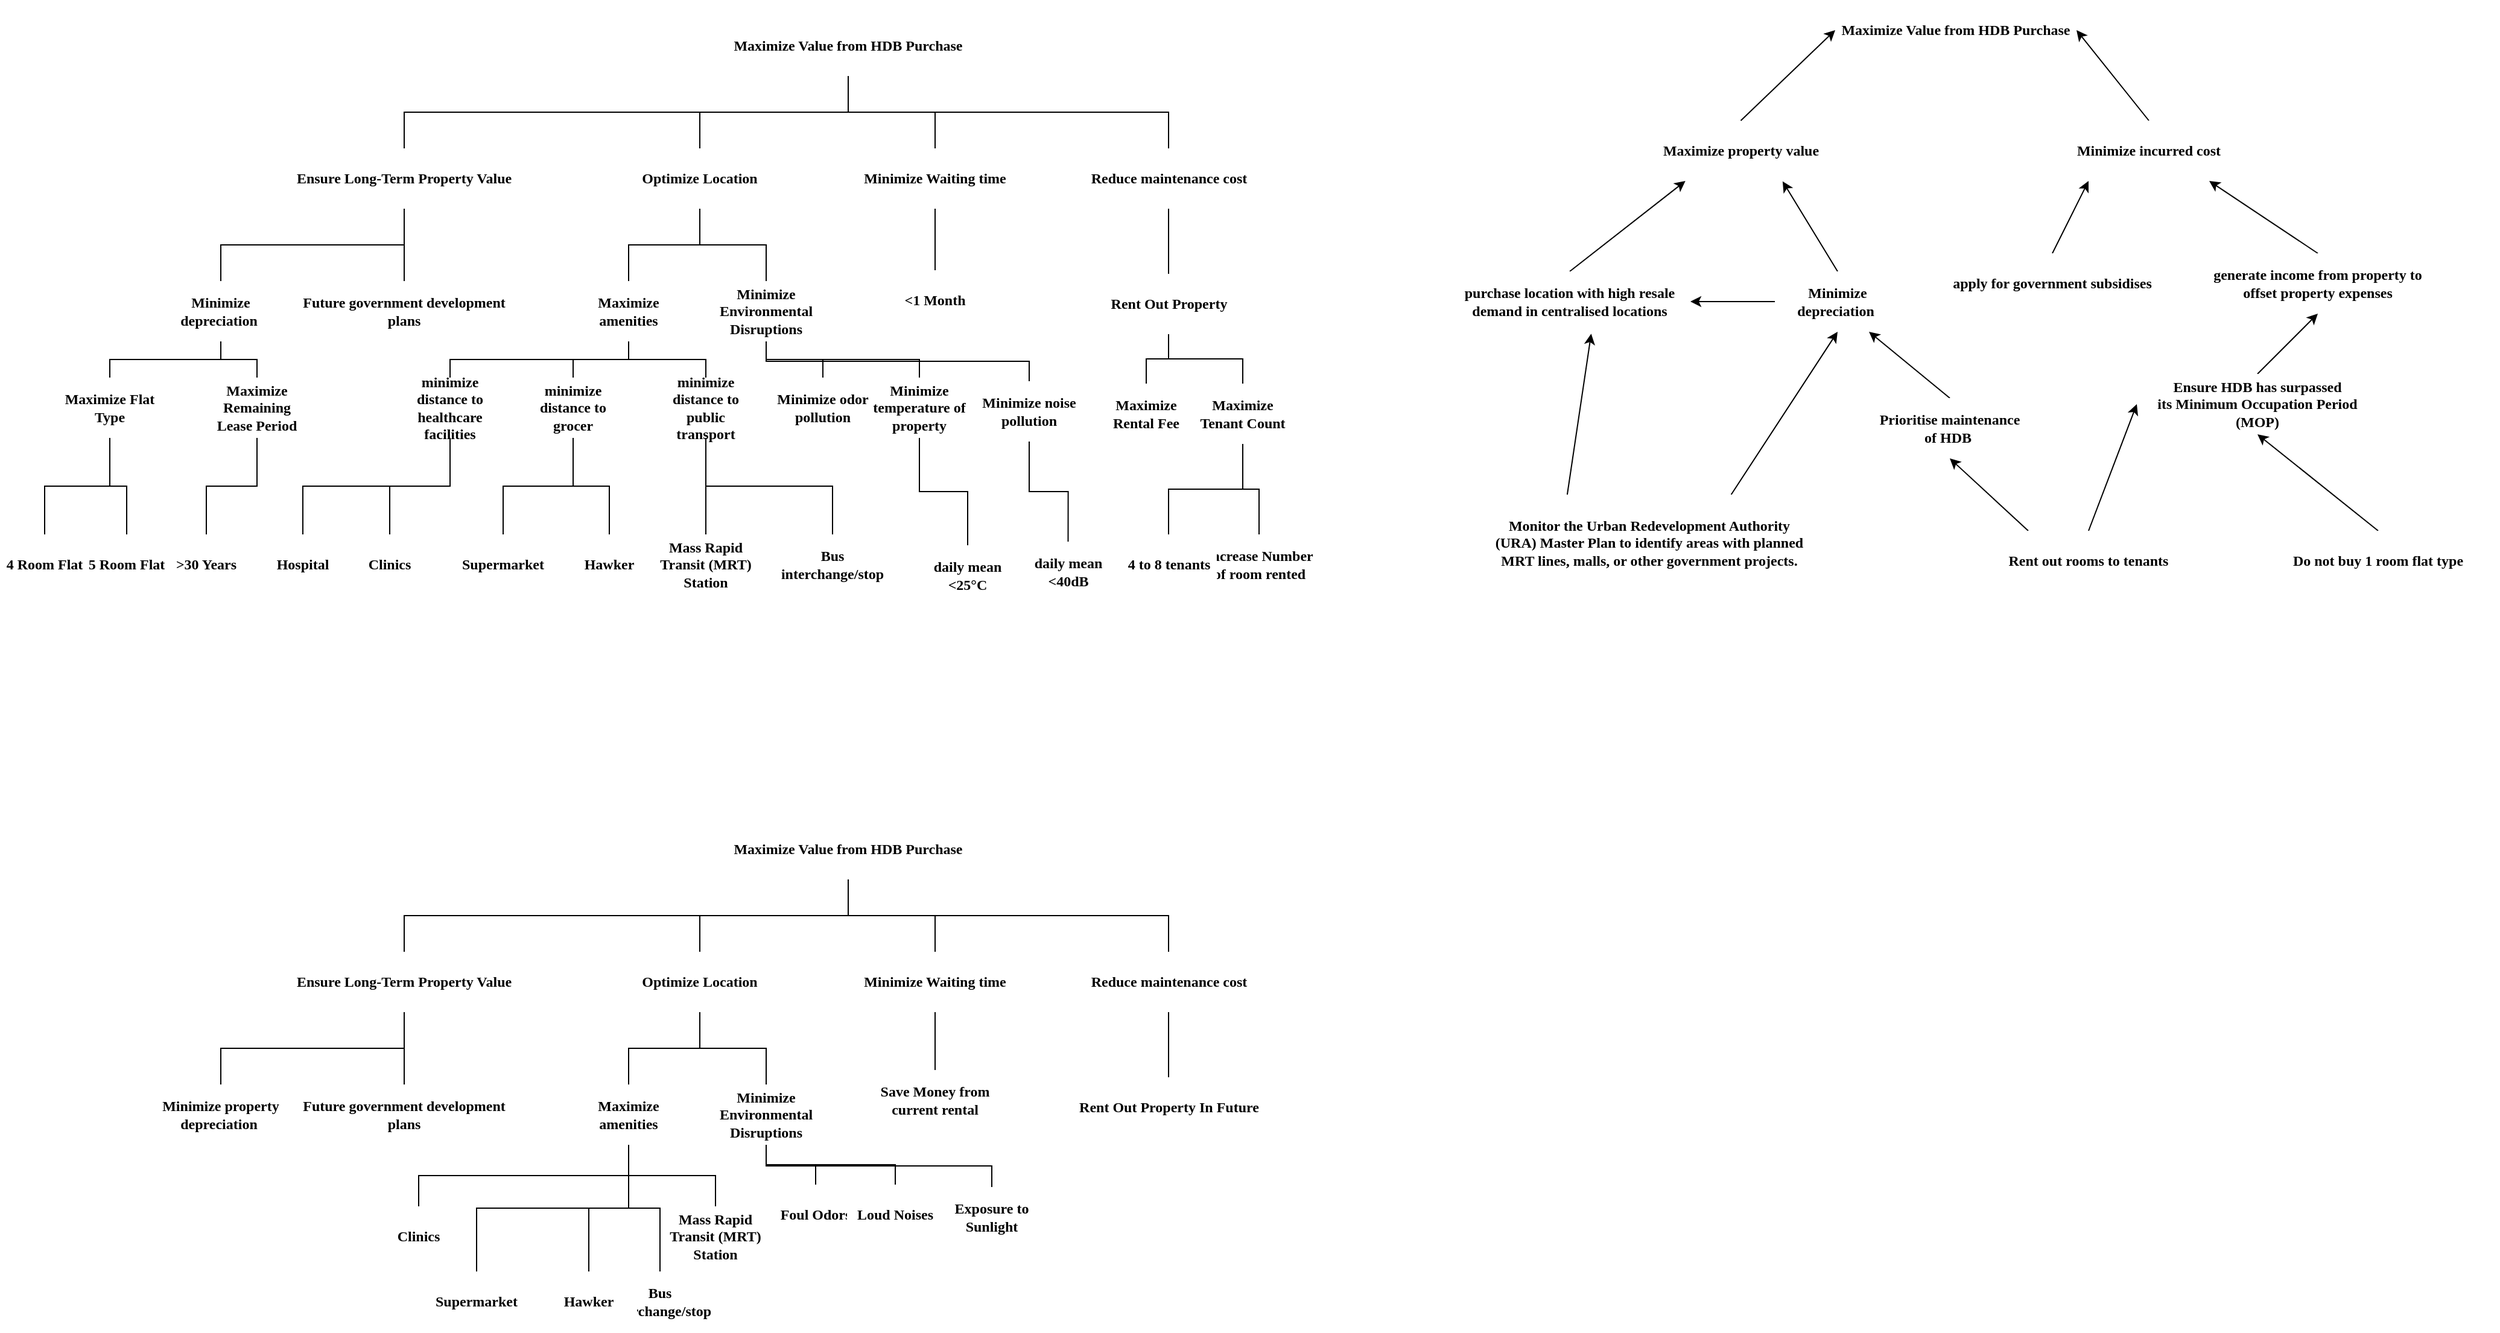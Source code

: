 <mxfile version="26.0.6">
  <diagram name="Page-1" id="19d8dcba-68ad-dc05-1034-9cf7b2a963f6">
    <mxGraphModel dx="1695" dy="905" grid="0" gridSize="10" guides="1" tooltips="1" connect="1" arrows="1" fold="1" page="1" pageScale="1" pageWidth="1100" pageHeight="850" background="none" math="0" shadow="0">
      <root>
        <mxCell id="0" />
        <mxCell id="1" parent="0" />
        <mxCell id="6257edae8c83ed4a-9" value="Ensure Long-Term Property Value" style="whiteSpace=wrap;html=1;rounded=0;shadow=0;comic=0;strokeWidth=2;fontFamily=Verdana;align=center;fontSize=12;fontStyle=1;strokeColor=none;" parent="1" vertex="1">
          <mxGeometry x="238" y="296" width="200" height="50" as="geometry" />
        </mxCell>
        <mxCell id="6257edae8c83ed4a-21" value="Future government development plans" style="whiteSpace=wrap;html=1;rounded=0;shadow=0;comic=0;strokeWidth=2;fontFamily=Verdana;align=center;fontSize=12;fontStyle=1;strokeColor=none;" parent="1" vertex="1">
          <mxGeometry x="238" y="406" width="200" height="50" as="geometry" />
        </mxCell>
        <mxCell id="6257edae8c83ed4a-12" value="Optimize Location" style="whiteSpace=wrap;html=1;rounded=0;shadow=0;comic=0;strokeWidth=2;fontFamily=Verdana;align=center;fontSize=12;fontStyle=1;strokeColor=none;" parent="1" vertex="1">
          <mxGeometry x="483" y="296" width="200" height="50" as="geometry" />
        </mxCell>
        <mxCell id="6257edae8c83ed4a-1" value="Maximize Value from HDB Purchase" style="whiteSpace=wrap;html=1;rounded=0;shadow=0;comic=0;strokeWidth=2;fontFamily=Verdana;align=center;fontSize=12;fontStyle=1;strokeColor=none;" parent="1" vertex="1">
          <mxGeometry x="606" y="186" width="200" height="50" as="geometry" />
        </mxCell>
        <mxCell id="218ae93e1282097f-2" value="Minimize Waiting time" style="whiteSpace=wrap;html=1;rounded=0;shadow=0;comic=0;strokeWidth=2;fontFamily=Verdana;align=center;fontSize=12;fontStyle=1;strokeColor=none;" parent="1" vertex="1">
          <mxGeometry x="678" y="296" width="200" height="50" as="geometry" />
        </mxCell>
        <mxCell id="x4HcTvrEBQ7sZUDVJvWk-5" value="Maximize amenities" style="whiteSpace=wrap;html=1;rounded=0;shadow=0;comic=0;strokeWidth=2;fontFamily=Verdana;align=center;fontSize=12;fontStyle=1;strokeColor=none;" parent="1" vertex="1">
          <mxGeometry x="472" y="406" width="104" height="50" as="geometry" />
        </mxCell>
        <mxCell id="x4HcTvrEBQ7sZUDVJvWk-7" value="Minimize Environmental Disruptions" style="whiteSpace=wrap;html=1;rounded=0;shadow=0;comic=0;strokeWidth=2;fontFamily=Verdana;align=center;fontSize=12;fontStyle=1;strokeColor=none;" parent="1" vertex="1">
          <mxGeometry x="598" y="406" width="80" height="50" as="geometry" />
        </mxCell>
        <mxCell id="x4HcTvrEBQ7sZUDVJvWk-34" value="Minimize depreciation&amp;nbsp;" style="whiteSpace=wrap;html=1;rounded=0;shadow=0;comic=0;strokeWidth=2;fontFamily=Verdana;align=center;fontSize=12;fontStyle=1;strokeColor=none;" parent="1" vertex="1">
          <mxGeometry x="134" y="406" width="104" height="50" as="geometry" />
        </mxCell>
        <mxCell id="x4HcTvrEBQ7sZUDVJvWk-51" value="" style="endArrow=none;html=1;rounded=0;exitX=0.5;exitY=0;exitDx=0;exitDy=0;entryX=0.5;entryY=1;entryDx=0;entryDy=0;edgeStyle=orthogonalEdgeStyle;" parent="1" source="218ae93e1282097f-2" target="6257edae8c83ed4a-1" edge="1">
          <mxGeometry width="50" height="50" relative="1" as="geometry">
            <mxPoint x="796" y="436" as="sourcePoint" />
            <mxPoint x="586" y="256" as="targetPoint" />
          </mxGeometry>
        </mxCell>
        <mxCell id="x4HcTvrEBQ7sZUDVJvWk-52" value="" style="endArrow=none;html=1;rounded=0;exitX=0.5;exitY=0;exitDx=0;exitDy=0;entryX=0.5;entryY=1;entryDx=0;entryDy=0;edgeStyle=orthogonalEdgeStyle;" parent="1" source="6257edae8c83ed4a-9" target="6257edae8c83ed4a-1" edge="1">
          <mxGeometry width="50" height="50" relative="1" as="geometry">
            <mxPoint x="866" y="306" as="sourcePoint" />
            <mxPoint x="593" y="246" as="targetPoint" />
          </mxGeometry>
        </mxCell>
        <mxCell id="x4HcTvrEBQ7sZUDVJvWk-54" value="" style="endArrow=none;html=1;rounded=0;exitX=0.5;exitY=0;exitDx=0;exitDy=0;entryX=0.5;entryY=1;entryDx=0;entryDy=0;edgeStyle=orthogonalEdgeStyle;" parent="1" source="6257edae8c83ed4a-12" target="6257edae8c83ed4a-1" edge="1">
          <mxGeometry width="50" height="50" relative="1" as="geometry">
            <mxPoint x="348" y="306" as="sourcePoint" />
            <mxPoint x="593" y="246" as="targetPoint" />
          </mxGeometry>
        </mxCell>
        <mxCell id="x4HcTvrEBQ7sZUDVJvWk-55" value="" style="endArrow=none;html=1;rounded=0;exitX=0.5;exitY=0;exitDx=0;exitDy=0;entryX=0.5;entryY=1;entryDx=0;entryDy=0;edgeStyle=orthogonalEdgeStyle;" parent="1" source="x4HcTvrEBQ7sZUDVJvWk-34" target="6257edae8c83ed4a-9" edge="1">
          <mxGeometry width="50" height="50" relative="1" as="geometry">
            <mxPoint x="348" y="306" as="sourcePoint" />
            <mxPoint x="593" y="246" as="targetPoint" />
          </mxGeometry>
        </mxCell>
        <mxCell id="x4HcTvrEBQ7sZUDVJvWk-57" value="" style="endArrow=none;html=1;rounded=0;exitX=0.5;exitY=0;exitDx=0;exitDy=0;entryX=0.5;entryY=1;entryDx=0;entryDy=0;edgeStyle=orthogonalEdgeStyle;" parent="1" source="6257edae8c83ed4a-21" target="6257edae8c83ed4a-9" edge="1">
          <mxGeometry width="50" height="50" relative="1" as="geometry">
            <mxPoint x="196" y="416" as="sourcePoint" />
            <mxPoint x="348" y="356" as="targetPoint" />
          </mxGeometry>
        </mxCell>
        <mxCell id="x4HcTvrEBQ7sZUDVJvWk-59" value="" style="endArrow=none;html=1;rounded=0;exitX=0.5;exitY=0;exitDx=0;exitDy=0;entryX=0.5;entryY=1;entryDx=0;entryDy=0;edgeStyle=orthogonalEdgeStyle;" parent="1" source="x4HcTvrEBQ7sZUDVJvWk-5" target="6257edae8c83ed4a-12" edge="1">
          <mxGeometry width="50" height="50" relative="1" as="geometry">
            <mxPoint x="866" y="306" as="sourcePoint" />
            <mxPoint x="593" y="246" as="targetPoint" />
          </mxGeometry>
        </mxCell>
        <mxCell id="x4HcTvrEBQ7sZUDVJvWk-60" value="" style="endArrow=none;html=1;rounded=0;exitX=0.5;exitY=0;exitDx=0;exitDy=0;entryX=0.5;entryY=1;entryDx=0;entryDy=0;edgeStyle=orthogonalEdgeStyle;" parent="1" source="x4HcTvrEBQ7sZUDVJvWk-7" target="6257edae8c83ed4a-12" edge="1">
          <mxGeometry width="50" height="50" relative="1" as="geometry">
            <mxPoint x="534" y="416" as="sourcePoint" />
            <mxPoint x="593" y="356" as="targetPoint" />
          </mxGeometry>
        </mxCell>
        <mxCell id="x4HcTvrEBQ7sZUDVJvWk-61" value="&amp;lt;1 Month" style="whiteSpace=wrap;html=1;rounded=0;shadow=0;comic=0;strokeWidth=2;fontFamily=Verdana;align=center;fontSize=12;fontStyle=1;strokeColor=none;" parent="1" vertex="1">
          <mxGeometry x="738" y="397" width="80" height="50" as="geometry" />
        </mxCell>
        <mxCell id="x4HcTvrEBQ7sZUDVJvWk-62" value="" style="endArrow=none;html=1;rounded=0;exitX=0.5;exitY=0;exitDx=0;exitDy=0;edgeStyle=orthogonalEdgeStyle;entryX=0.5;entryY=1;entryDx=0;entryDy=0;" parent="1" source="x4HcTvrEBQ7sZUDVJvWk-61" target="218ae93e1282097f-2" edge="1">
          <mxGeometry width="50" height="50" relative="1" as="geometry">
            <mxPoint x="866" y="306" as="sourcePoint" />
            <mxPoint x="786" y="356" as="targetPoint" />
          </mxGeometry>
        </mxCell>
        <mxCell id="x4HcTvrEBQ7sZUDVJvWk-63" value="Minimize noise pollution" style="whiteSpace=wrap;html=1;rounded=0;shadow=0;comic=0;strokeWidth=2;fontFamily=Verdana;align=center;fontSize=12;fontStyle=1;strokeColor=none;" parent="1" vertex="1">
          <mxGeometry x="816" y="489" width="80" height="50" as="geometry" />
        </mxCell>
        <mxCell id="x4HcTvrEBQ7sZUDVJvWk-64" value="Minimize odor pollution" style="whiteSpace=wrap;html=1;rounded=0;shadow=0;comic=0;strokeWidth=2;fontFamily=Verdana;align=center;fontSize=12;fontStyle=1;strokeColor=none;" parent="1" vertex="1">
          <mxGeometry x="645" y="486" width="80" height="50" as="geometry" />
        </mxCell>
        <mxCell id="x4HcTvrEBQ7sZUDVJvWk-65" value="Minimize temperature of property" style="whiteSpace=wrap;html=1;rounded=0;shadow=0;comic=0;strokeWidth=2;fontFamily=Verdana;align=center;fontSize=12;fontStyle=1;strokeColor=none;" parent="1" vertex="1">
          <mxGeometry x="725" y="486" width="80" height="50" as="geometry" />
        </mxCell>
        <mxCell id="x4HcTvrEBQ7sZUDVJvWk-66" value="minimize distance to public transport" style="whiteSpace=wrap;html=1;rounded=0;shadow=0;comic=0;strokeWidth=2;fontFamily=Verdana;align=center;fontSize=12;fontStyle=1;strokeColor=none;" parent="1" vertex="1">
          <mxGeometry x="548" y="486" width="80" height="50" as="geometry" />
        </mxCell>
        <mxCell id="x4HcTvrEBQ7sZUDVJvWk-67" value="minimize distance to grocer" style="whiteSpace=wrap;html=1;rounded=0;shadow=0;comic=0;strokeWidth=2;fontFamily=Verdana;align=center;fontSize=12;fontStyle=1;strokeColor=none;" parent="1" vertex="1">
          <mxGeometry x="438" y="486" width="80" height="50" as="geometry" />
        </mxCell>
        <mxCell id="x4HcTvrEBQ7sZUDVJvWk-68" value="Mass Rapid Transit (MRT) Station" style="whiteSpace=wrap;html=1;rounded=0;shadow=0;comic=0;strokeWidth=2;fontFamily=Verdana;align=center;fontSize=12;fontStyle=1;strokeColor=none;" parent="1" vertex="1">
          <mxGeometry x="548" y="616" width="80" height="50" as="geometry" />
        </mxCell>
        <mxCell id="x4HcTvrEBQ7sZUDVJvWk-69" value="Bus interchange/stop" style="whiteSpace=wrap;html=1;rounded=0;shadow=0;comic=0;strokeWidth=2;fontFamily=Verdana;align=center;fontSize=12;fontStyle=1;strokeColor=none;" parent="1" vertex="1">
          <mxGeometry x="653" y="616" width="80" height="50" as="geometry" />
        </mxCell>
        <mxCell id="x4HcTvrEBQ7sZUDVJvWk-73" value="" style="endArrow=none;html=1;rounded=0;exitX=0.5;exitY=0;exitDx=0;exitDy=0;entryX=0.5;entryY=1;entryDx=0;entryDy=0;edgeStyle=orthogonalEdgeStyle;" parent="1" source="x4HcTvrEBQ7sZUDVJvWk-63" target="x4HcTvrEBQ7sZUDVJvWk-7" edge="1">
          <mxGeometry width="50" height="50" relative="1" as="geometry">
            <mxPoint x="648" y="416" as="sourcePoint" />
            <mxPoint x="593" y="356" as="targetPoint" />
          </mxGeometry>
        </mxCell>
        <mxCell id="x4HcTvrEBQ7sZUDVJvWk-74" value="" style="endArrow=none;html=1;rounded=0;exitX=0.5;exitY=1;exitDx=0;exitDy=0;entryX=0.5;entryY=0;entryDx=0;entryDy=0;edgeStyle=orthogonalEdgeStyle;" parent="1" source="x4HcTvrEBQ7sZUDVJvWk-7" target="x4HcTvrEBQ7sZUDVJvWk-64" edge="1">
          <mxGeometry width="50" height="50" relative="1" as="geometry">
            <mxPoint x="636" y="496" as="sourcePoint" />
            <mxPoint x="648" y="466" as="targetPoint" />
          </mxGeometry>
        </mxCell>
        <mxCell id="x4HcTvrEBQ7sZUDVJvWk-75" value="" style="endArrow=none;html=1;rounded=0;exitX=0.5;exitY=1;exitDx=0;exitDy=0;entryX=0.5;entryY=0;entryDx=0;entryDy=0;edgeStyle=orthogonalEdgeStyle;" parent="1" source="x4HcTvrEBQ7sZUDVJvWk-7" target="x4HcTvrEBQ7sZUDVJvWk-65" edge="1">
          <mxGeometry width="50" height="50" relative="1" as="geometry">
            <mxPoint x="648" y="466" as="sourcePoint" />
            <mxPoint x="731" y="496" as="targetPoint" />
          </mxGeometry>
        </mxCell>
        <mxCell id="x4HcTvrEBQ7sZUDVJvWk-76" value="daily mean&lt;div&gt;&amp;lt;25°C&lt;/div&gt;" style="whiteSpace=wrap;html=1;rounded=0;shadow=0;comic=0;strokeWidth=2;fontFamily=Verdana;align=center;fontSize=12;fontStyle=1;strokeColor=none;" parent="1" vertex="1">
          <mxGeometry x="765" y="625" width="80" height="50" as="geometry" />
        </mxCell>
        <mxCell id="x4HcTvrEBQ7sZUDVJvWk-77" value="" style="endArrow=none;html=1;rounded=0;exitX=0.5;exitY=1;exitDx=0;exitDy=0;entryX=0.5;entryY=0;entryDx=0;entryDy=0;edgeStyle=orthogonalEdgeStyle;" parent="1" source="x4HcTvrEBQ7sZUDVJvWk-65" target="x4HcTvrEBQ7sZUDVJvWk-76" edge="1">
          <mxGeometry width="50" height="50" relative="1" as="geometry">
            <mxPoint x="648" y="466" as="sourcePoint" />
            <mxPoint x="831" y="496" as="targetPoint" />
          </mxGeometry>
        </mxCell>
        <mxCell id="x4HcTvrEBQ7sZUDVJvWk-78" value="" style="endArrow=none;html=1;rounded=0;exitX=0.5;exitY=0;exitDx=0;exitDy=0;entryX=0.5;entryY=1;entryDx=0;entryDy=0;edgeStyle=orthogonalEdgeStyle;" parent="1" source="x4HcTvrEBQ7sZUDVJvWk-68" target="x4HcTvrEBQ7sZUDVJvWk-66" edge="1">
          <mxGeometry width="50" height="50" relative="1" as="geometry">
            <mxPoint x="508" y="636" as="sourcePoint" />
            <mxPoint x="520" y="606" as="targetPoint" />
          </mxGeometry>
        </mxCell>
        <mxCell id="x4HcTvrEBQ7sZUDVJvWk-79" value="" style="endArrow=none;html=1;rounded=0;exitX=0.5;exitY=1;exitDx=0;exitDy=0;entryX=0.5;entryY=0;entryDx=0;entryDy=0;edgeStyle=orthogonalEdgeStyle;" parent="1" source="x4HcTvrEBQ7sZUDVJvWk-66" target="x4HcTvrEBQ7sZUDVJvWk-69" edge="1">
          <mxGeometry width="50" height="50" relative="1" as="geometry">
            <mxPoint x="520" y="606" as="sourcePoint" />
            <mxPoint x="603" y="636" as="targetPoint" />
          </mxGeometry>
        </mxCell>
        <mxCell id="x4HcTvrEBQ7sZUDVJvWk-81" value="&lt;div&gt;daily mean&lt;/div&gt;&amp;lt;40dB" style="whiteSpace=wrap;html=1;rounded=0;shadow=0;comic=0;strokeWidth=2;fontFamily=Verdana;align=center;fontSize=12;fontStyle=1;strokeColor=none;" parent="1" vertex="1">
          <mxGeometry x="845" y="622" width="86.5" height="50" as="geometry" />
        </mxCell>
        <mxCell id="x4HcTvrEBQ7sZUDVJvWk-82" value="" style="endArrow=none;html=1;rounded=0;exitX=0.5;exitY=1;exitDx=0;exitDy=0;entryX=0.5;entryY=0;entryDx=0;entryDy=0;edgeStyle=orthogonalEdgeStyle;" parent="1" source="x4HcTvrEBQ7sZUDVJvWk-63" target="x4HcTvrEBQ7sZUDVJvWk-81" edge="1">
          <mxGeometry width="50" height="50" relative="1" as="geometry">
            <mxPoint x="741" y="536" as="sourcePoint" />
            <mxPoint x="751" y="496" as="targetPoint" />
          </mxGeometry>
        </mxCell>
        <mxCell id="x4HcTvrEBQ7sZUDVJvWk-83" value="" style="endArrow=none;html=1;rounded=0;exitX=0.5;exitY=1;exitDx=0;exitDy=0;entryX=0.5;entryY=0;entryDx=0;entryDy=0;edgeStyle=orthogonalEdgeStyle;" parent="1" source="x4HcTvrEBQ7sZUDVJvWk-5" target="x4HcTvrEBQ7sZUDVJvWk-66" edge="1">
          <mxGeometry width="50" height="50" relative="1" as="geometry">
            <mxPoint x="528" y="546" as="sourcePoint" />
            <mxPoint x="624" y="636" as="targetPoint" />
          </mxGeometry>
        </mxCell>
        <mxCell id="x4HcTvrEBQ7sZUDVJvWk-84" value="" style="endArrow=none;html=1;rounded=0;exitX=0.5;exitY=1;exitDx=0;exitDy=0;edgeStyle=orthogonalEdgeStyle;" parent="1" source="x4HcTvrEBQ7sZUDVJvWk-5" target="x4HcTvrEBQ7sZUDVJvWk-67" edge="1">
          <mxGeometry width="50" height="50" relative="1" as="geometry">
            <mxPoint x="534" y="466" as="sourcePoint" />
            <mxPoint x="528" y="496" as="targetPoint" />
          </mxGeometry>
        </mxCell>
        <mxCell id="x4HcTvrEBQ7sZUDVJvWk-85" value="Supermarket" style="whiteSpace=wrap;html=1;rounded=0;shadow=0;comic=0;strokeWidth=2;fontFamily=Verdana;align=center;fontSize=12;fontStyle=1;strokeColor=none;" parent="1" vertex="1">
          <mxGeometry x="380" y="616" width="80" height="50" as="geometry" />
        </mxCell>
        <mxCell id="x4HcTvrEBQ7sZUDVJvWk-86" value="Hawker" style="whiteSpace=wrap;html=1;rounded=0;shadow=0;comic=0;strokeWidth=2;fontFamily=Verdana;align=center;fontSize=12;fontStyle=1;strokeColor=none;" parent="1" vertex="1">
          <mxGeometry x="468" y="616" width="80" height="50" as="geometry" />
        </mxCell>
        <mxCell id="x4HcTvrEBQ7sZUDVJvWk-87" value="" style="endArrow=none;html=1;rounded=0;exitX=0.5;exitY=0;exitDx=0;exitDy=0;entryX=0.5;entryY=1;entryDx=0;entryDy=0;edgeStyle=orthogonalEdgeStyle;" parent="1" source="x4HcTvrEBQ7sZUDVJvWk-85" target="x4HcTvrEBQ7sZUDVJvWk-67" edge="1">
          <mxGeometry width="50" height="50" relative="1" as="geometry">
            <mxPoint x="530" y="636" as="sourcePoint" />
            <mxPoint x="598" y="546" as="targetPoint" />
          </mxGeometry>
        </mxCell>
        <mxCell id="x4HcTvrEBQ7sZUDVJvWk-88" value="" style="endArrow=none;html=1;rounded=0;exitX=0.5;exitY=0;exitDx=0;exitDy=0;entryX=0.5;entryY=1;entryDx=0;entryDy=0;edgeStyle=orthogonalEdgeStyle;" parent="1" source="x4HcTvrEBQ7sZUDVJvWk-86" target="x4HcTvrEBQ7sZUDVJvWk-67" edge="1">
          <mxGeometry width="50" height="50" relative="1" as="geometry">
            <mxPoint x="434" y="636" as="sourcePoint" />
            <mxPoint x="488" y="546" as="targetPoint" />
          </mxGeometry>
        </mxCell>
        <mxCell id="x4HcTvrEBQ7sZUDVJvWk-89" value="minimize distance to healthcare facilities" style="whiteSpace=wrap;html=1;rounded=0;shadow=0;comic=0;strokeWidth=2;fontFamily=Verdana;align=center;fontSize=12;fontStyle=1;strokeColor=none;" parent="1" vertex="1">
          <mxGeometry x="336" y="486" width="80" height="50" as="geometry" />
        </mxCell>
        <mxCell id="x4HcTvrEBQ7sZUDVJvWk-90" value="" style="endArrow=none;html=1;rounded=0;exitX=0.5;exitY=1;exitDx=0;exitDy=0;edgeStyle=orthogonalEdgeStyle;entryX=0.5;entryY=0;entryDx=0;entryDy=0;" parent="1" source="x4HcTvrEBQ7sZUDVJvWk-5" target="x4HcTvrEBQ7sZUDVJvWk-89" edge="1">
          <mxGeometry width="50" height="50" relative="1" as="geometry">
            <mxPoint x="534" y="466" as="sourcePoint" />
            <mxPoint x="488" y="496" as="targetPoint" />
          </mxGeometry>
        </mxCell>
        <mxCell id="x4HcTvrEBQ7sZUDVJvWk-91" value="Clinics" style="whiteSpace=wrap;html=1;rounded=0;shadow=0;comic=0;strokeWidth=2;fontFamily=Verdana;align=center;fontSize=12;fontStyle=1;strokeColor=none;" parent="1" vertex="1">
          <mxGeometry x="286" y="616" width="80" height="50" as="geometry" />
        </mxCell>
        <mxCell id="x4HcTvrEBQ7sZUDVJvWk-92" value="Hospital" style="whiteSpace=wrap;html=1;rounded=0;shadow=0;comic=0;strokeWidth=2;fontFamily=Verdana;align=center;fontSize=12;fontStyle=1;strokeColor=none;" parent="1" vertex="1">
          <mxGeometry x="214" y="616" width="80" height="50" as="geometry" />
        </mxCell>
        <mxCell id="x4HcTvrEBQ7sZUDVJvWk-93" value="" style="endArrow=none;html=1;rounded=0;exitX=0.5;exitY=0;exitDx=0;exitDy=0;entryX=0.5;entryY=1;entryDx=0;entryDy=0;edgeStyle=orthogonalEdgeStyle;" parent="1" source="x4HcTvrEBQ7sZUDVJvWk-91" target="x4HcTvrEBQ7sZUDVJvWk-89" edge="1">
          <mxGeometry width="50" height="50" relative="1" as="geometry">
            <mxPoint x="354" y="636" as="sourcePoint" />
            <mxPoint x="488" y="546" as="targetPoint" />
          </mxGeometry>
        </mxCell>
        <mxCell id="x4HcTvrEBQ7sZUDVJvWk-94" value="" style="endArrow=none;html=1;rounded=0;exitX=0.5;exitY=0;exitDx=0;exitDy=0;entryX=0.5;entryY=1;entryDx=0;entryDy=0;edgeStyle=orthogonalEdgeStyle;" parent="1" source="x4HcTvrEBQ7sZUDVJvWk-92" target="x4HcTvrEBQ7sZUDVJvWk-89" edge="1">
          <mxGeometry width="50" height="50" relative="1" as="geometry">
            <mxPoint x="326" y="626" as="sourcePoint" />
            <mxPoint x="386" y="546" as="targetPoint" />
          </mxGeometry>
        </mxCell>
        <mxCell id="x4HcTvrEBQ7sZUDVJvWk-95" value="Rent Out Property" style="whiteSpace=wrap;html=1;rounded=0;shadow=0;comic=0;strokeWidth=2;fontFamily=Verdana;align=center;fontSize=12;fontStyle=1;strokeColor=none;" parent="1" vertex="1">
          <mxGeometry x="871.5" y="400" width="200" height="50" as="geometry" />
        </mxCell>
        <mxCell id="x4HcTvrEBQ7sZUDVJvWk-97" value="&lt;div&gt;&lt;span style=&quot;background-color: transparent; color: light-dark(rgb(0, 0, 0), rgb(255, 255, 255));&quot;&gt;Maximize Rental Fee&lt;/span&gt;&lt;/div&gt;" style="whiteSpace=wrap;html=1;rounded=0;shadow=0;comic=0;strokeWidth=2;fontFamily=Verdana;align=center;fontSize=12;fontStyle=1;strokeColor=none;" parent="1" vertex="1">
          <mxGeometry x="913" y="491" width="80" height="50" as="geometry" />
        </mxCell>
        <mxCell id="x4HcTvrEBQ7sZUDVJvWk-98" value="Increase Number of room rented" style="whiteSpace=wrap;html=1;rounded=0;shadow=0;comic=0;strokeWidth=2;fontFamily=Verdana;align=center;fontSize=12;fontStyle=1;strokeColor=none;" parent="1" vertex="1">
          <mxGeometry x="996.5" y="616" width="100" height="50" as="geometry" />
        </mxCell>
        <mxCell id="x4HcTvrEBQ7sZUDVJvWk-102" value="&lt;div&gt;&lt;span style=&quot;background-color: transparent; color: light-dark(rgb(0, 0, 0), rgb(255, 255, 255));&quot;&gt;Maximize Tenant Count&lt;/span&gt;&lt;/div&gt;" style="whiteSpace=wrap;html=1;rounded=0;shadow=0;comic=0;strokeWidth=2;fontFamily=Verdana;align=center;fontSize=12;fontStyle=1;strokeColor=none;" parent="1" vertex="1">
          <mxGeometry x="993" y="491" width="80" height="50" as="geometry" />
        </mxCell>
        <mxCell id="x4HcTvrEBQ7sZUDVJvWk-104" value="&lt;div&gt;&lt;span style=&quot;background-color: transparent; color: light-dark(rgb(0, 0, 0), rgb(255, 255, 255));&quot;&gt;Reduce maintenance&amp;nbsp;&lt;/span&gt;&lt;span style=&quot;background-color: transparent; color: light-dark(rgb(0, 0, 0), rgb(255, 255, 255));&quot;&gt;cost&lt;/span&gt;&lt;/div&gt;" style="whiteSpace=wrap;html=1;rounded=0;shadow=0;comic=0;strokeWidth=2;fontFamily=Verdana;align=center;fontSize=12;fontStyle=1;strokeColor=none;" parent="1" vertex="1">
          <mxGeometry x="879.75" y="296" width="183.5" height="50" as="geometry" />
        </mxCell>
        <mxCell id="x4HcTvrEBQ7sZUDVJvWk-106" value="&lt;div&gt;&lt;span style=&quot;background-color: transparent; color: light-dark(rgb(0, 0, 0), rgb(255, 255, 255));&quot;&gt;4 to 8 tenants&lt;/span&gt;&lt;/div&gt;" style="whiteSpace=wrap;html=1;rounded=0;shadow=0;comic=0;strokeWidth=2;fontFamily=Verdana;align=center;fontSize=12;fontStyle=1;strokeColor=none;" parent="1" vertex="1">
          <mxGeometry x="931.5" y="616" width="80" height="50" as="geometry" />
        </mxCell>
        <mxCell id="x4HcTvrEBQ7sZUDVJvWk-107" value="" style="endArrow=none;html=1;rounded=0;edgeStyle=orthogonalEdgeStyle;entryX=0.5;entryY=1;entryDx=0;entryDy=0;exitX=0.5;exitY=0;exitDx=0;exitDy=0;" parent="1" source="x4HcTvrEBQ7sZUDVJvWk-106" target="x4HcTvrEBQ7sZUDVJvWk-102" edge="1">
          <mxGeometry width="50" height="50" relative="1" as="geometry">
            <mxPoint x="1128.75" y="496" as="sourcePoint" />
            <mxPoint x="968.75" y="436" as="targetPoint" />
          </mxGeometry>
        </mxCell>
        <mxCell id="x4HcTvrEBQ7sZUDVJvWk-109" value="" style="endArrow=none;html=1;rounded=0;edgeStyle=orthogonalEdgeStyle;exitX=0.5;exitY=0;exitDx=0;exitDy=0;entryX=0.5;entryY=1;entryDx=0;entryDy=0;" parent="1" source="x4HcTvrEBQ7sZUDVJvWk-98" target="x4HcTvrEBQ7sZUDVJvWk-102" edge="1">
          <mxGeometry width="50" height="50" relative="1" as="geometry">
            <mxPoint x="1013.75" y="396" as="sourcePoint" />
            <mxPoint x="1203.75" y="476" as="targetPoint" />
          </mxGeometry>
        </mxCell>
        <mxCell id="x4HcTvrEBQ7sZUDVJvWk-113" value="Maximize Flat Type" style="whiteSpace=wrap;html=1;rounded=0;shadow=0;comic=0;strokeWidth=2;fontFamily=Verdana;align=center;fontSize=12;fontStyle=1;strokeColor=none;" parent="1" vertex="1">
          <mxGeometry x="54" y="486" width="80" height="50" as="geometry" />
        </mxCell>
        <mxCell id="x4HcTvrEBQ7sZUDVJvWk-114" value="" style="endArrow=none;html=1;rounded=0;exitX=0.5;exitY=0;exitDx=0;exitDy=0;entryX=0.5;entryY=1;entryDx=0;entryDy=0;edgeStyle=orthogonalEdgeStyle;" parent="1" source="x4HcTvrEBQ7sZUDVJvWk-113" target="x4HcTvrEBQ7sZUDVJvWk-34" edge="1">
          <mxGeometry width="50" height="50" relative="1" as="geometry">
            <mxPoint x="246" y="626" as="sourcePoint" />
            <mxPoint x="386" y="546" as="targetPoint" />
          </mxGeometry>
        </mxCell>
        <mxCell id="x4HcTvrEBQ7sZUDVJvWk-115" value="Maximize Remaining Lease Period" style="whiteSpace=wrap;html=1;rounded=0;shadow=0;comic=0;strokeWidth=2;fontFamily=Verdana;align=center;fontSize=12;fontStyle=1;strokeColor=none;" parent="1" vertex="1">
          <mxGeometry x="176" y="486" width="80" height="50" as="geometry" />
        </mxCell>
        <mxCell id="x4HcTvrEBQ7sZUDVJvWk-116" value="" style="endArrow=none;html=1;rounded=0;exitX=0.5;exitY=0;exitDx=0;exitDy=0;entryX=0.5;entryY=1;entryDx=0;entryDy=0;edgeStyle=orthogonalEdgeStyle;" parent="1" source="x4HcTvrEBQ7sZUDVJvWk-115" target="x4HcTvrEBQ7sZUDVJvWk-34" edge="1">
          <mxGeometry width="50" height="50" relative="1" as="geometry">
            <mxPoint x="236" y="496" as="sourcePoint" />
            <mxPoint x="196" y="466" as="targetPoint" />
          </mxGeometry>
        </mxCell>
        <mxCell id="x4HcTvrEBQ7sZUDVJvWk-117" value="&amp;gt;30 Years" style="whiteSpace=wrap;html=1;rounded=0;shadow=0;comic=0;strokeWidth=2;fontFamily=Verdana;align=center;fontSize=12;fontStyle=1;strokeColor=none;" parent="1" vertex="1">
          <mxGeometry x="134" y="616" width="80" height="50" as="geometry" />
        </mxCell>
        <mxCell id="x4HcTvrEBQ7sZUDVJvWk-118" value="5 Room Flat" style="whiteSpace=wrap;html=1;rounded=0;shadow=0;comic=0;strokeWidth=2;fontFamily=Verdana;align=center;fontSize=12;fontStyle=1;strokeColor=none;" parent="1" vertex="1">
          <mxGeometry x="68" y="616" width="80" height="50" as="geometry" />
        </mxCell>
        <mxCell id="x4HcTvrEBQ7sZUDVJvWk-119" value="" style="endArrow=none;html=1;rounded=0;exitX=0.5;exitY=0;exitDx=0;exitDy=0;entryX=0.5;entryY=1;entryDx=0;entryDy=0;edgeStyle=orthogonalEdgeStyle;" parent="1" source="x4HcTvrEBQ7sZUDVJvWk-117" target="x4HcTvrEBQ7sZUDVJvWk-115" edge="1">
          <mxGeometry width="50" height="50" relative="1" as="geometry">
            <mxPoint x="246" y="626" as="sourcePoint" />
            <mxPoint x="386" y="546" as="targetPoint" />
          </mxGeometry>
        </mxCell>
        <mxCell id="x4HcTvrEBQ7sZUDVJvWk-120" value="" style="endArrow=none;html=1;rounded=0;exitX=0.5;exitY=0;exitDx=0;exitDy=0;entryX=0.5;entryY=1;entryDx=0;entryDy=0;edgeStyle=orthogonalEdgeStyle;" parent="1" source="x4HcTvrEBQ7sZUDVJvWk-118" target="x4HcTvrEBQ7sZUDVJvWk-113" edge="1">
          <mxGeometry width="50" height="50" relative="1" as="geometry">
            <mxPoint x="76" y="626" as="sourcePoint" />
            <mxPoint x="126" y="546" as="targetPoint" />
          </mxGeometry>
        </mxCell>
        <mxCell id="x4HcTvrEBQ7sZUDVJvWk-121" value="4 Room Flat" style="whiteSpace=wrap;html=1;rounded=0;shadow=0;comic=0;strokeWidth=2;fontFamily=Verdana;align=center;fontSize=12;fontStyle=1;strokeColor=none;" parent="1" vertex="1">
          <mxGeometry x="3" y="616" width="74" height="50" as="geometry" />
        </mxCell>
        <mxCell id="x4HcTvrEBQ7sZUDVJvWk-122" value="" style="endArrow=none;html=1;rounded=0;exitX=0.5;exitY=0;exitDx=0;exitDy=0;entryX=0.5;entryY=1;entryDx=0;entryDy=0;edgeStyle=orthogonalEdgeStyle;" parent="1" source="x4HcTvrEBQ7sZUDVJvWk-121" target="x4HcTvrEBQ7sZUDVJvWk-113" edge="1">
          <mxGeometry width="50" height="50" relative="1" as="geometry">
            <mxPoint x="86" y="616" as="sourcePoint" />
            <mxPoint x="104" y="546" as="targetPoint" />
          </mxGeometry>
        </mxCell>
        <mxCell id="x4HcTvrEBQ7sZUDVJvWk-130" value="" style="endArrow=none;html=1;rounded=0;exitX=0.5;exitY=0;exitDx=0;exitDy=0;entryX=0.5;entryY=1;entryDx=0;entryDy=0;edgeStyle=orthogonalEdgeStyle;" parent="1" source="x4HcTvrEBQ7sZUDVJvWk-104" target="6257edae8c83ed4a-1" edge="1">
          <mxGeometry width="50" height="50" relative="1" as="geometry">
            <mxPoint x="866" y="306" as="sourcePoint" />
            <mxPoint x="716" y="246" as="targetPoint" />
          </mxGeometry>
        </mxCell>
        <mxCell id="x4HcTvrEBQ7sZUDVJvWk-131" value="" style="endArrow=none;html=1;rounded=0;exitX=0.5;exitY=0;exitDx=0;exitDy=0;entryX=0.5;entryY=1;entryDx=0;entryDy=0;edgeStyle=orthogonalEdgeStyle;" parent="1" source="x4HcTvrEBQ7sZUDVJvWk-95" target="x4HcTvrEBQ7sZUDVJvWk-104" edge="1">
          <mxGeometry width="50" height="50" relative="1" as="geometry">
            <mxPoint x="1044.75" y="311" as="sourcePoint" />
            <mxPoint x="616.75" y="251" as="targetPoint" />
          </mxGeometry>
        </mxCell>
        <mxCell id="x4HcTvrEBQ7sZUDVJvWk-132" value="" style="endArrow=none;html=1;rounded=0;edgeStyle=orthogonalEdgeStyle;entryX=0.5;entryY=1;entryDx=0;entryDy=0;exitX=0.5;exitY=0;exitDx=0;exitDy=0;" parent="1" source="x4HcTvrEBQ7sZUDVJvWk-97" target="x4HcTvrEBQ7sZUDVJvWk-95" edge="1">
          <mxGeometry width="50" height="50" relative="1" as="geometry">
            <mxPoint x="996.75" y="631" as="sourcePoint" />
            <mxPoint x="1086.75" y="551" as="targetPoint" />
          </mxGeometry>
        </mxCell>
        <mxCell id="x4HcTvrEBQ7sZUDVJvWk-133" value="" style="endArrow=none;html=1;rounded=0;edgeStyle=orthogonalEdgeStyle;entryX=0.5;entryY=1;entryDx=0;entryDy=0;exitX=0.5;exitY=0;exitDx=0;exitDy=0;" parent="1" source="x4HcTvrEBQ7sZUDVJvWk-102" target="x4HcTvrEBQ7sZUDVJvWk-95" edge="1">
          <mxGeometry width="50" height="50" relative="1" as="geometry">
            <mxPoint x="1006.75" y="501" as="sourcePoint" />
            <mxPoint x="1044.75" y="461" as="targetPoint" />
          </mxGeometry>
        </mxCell>
        <mxCell id="KxJncgnTLOfBylVvL6hN-4" value="Maximize Value from HDB Purchase" style="whiteSpace=wrap;html=1;rounded=0;shadow=0;comic=0;strokeWidth=2;fontFamily=Verdana;align=center;fontSize=12;fontStyle=1;strokeColor=none;" parent="1" vertex="1">
          <mxGeometry x="1524" y="173" width="200" height="50" as="geometry" />
        </mxCell>
        <mxCell id="KxJncgnTLOfBylVvL6hN-71" style="rounded=0;orthogonalLoop=1;jettySize=auto;html=1;exitX=0.5;exitY=0;exitDx=0;exitDy=0;entryX=1;entryY=0.5;entryDx=0;entryDy=0;" parent="1" source="KxJncgnTLOfBylVvL6hN-5" target="KxJncgnTLOfBylVvL6hN-4" edge="1">
          <mxGeometry relative="1" as="geometry" />
        </mxCell>
        <mxCell id="KxJncgnTLOfBylVvL6hN-5" value="Minimize incurred cost" style="whiteSpace=wrap;html=1;rounded=0;shadow=0;comic=0;strokeWidth=2;fontFamily=Verdana;align=center;fontSize=12;fontStyle=1;strokeColor=none;" parent="1" vertex="1">
          <mxGeometry x="1684" y="273" width="200" height="50" as="geometry" />
        </mxCell>
        <mxCell id="KxJncgnTLOfBylVvL6hN-52" value="&lt;div&gt;&lt;span style=&quot;background-color: transparent; color: light-dark(rgb(0, 0, 0), rgb(255, 255, 255));&quot;&gt;Maximize property value&lt;/span&gt;&lt;/div&gt;" style="whiteSpace=wrap;html=1;rounded=0;shadow=0;comic=0;strokeWidth=2;fontFamily=Verdana;align=center;fontSize=12;fontStyle=1;strokeColor=none;" parent="1" vertex="1">
          <mxGeometry x="1354" y="273" width="183.5" height="50" as="geometry" />
        </mxCell>
        <mxCell id="KxJncgnTLOfBylVvL6hN-70" value="" style="endArrow=classic;html=1;rounded=0;entryX=0;entryY=0.5;entryDx=0;entryDy=0;exitX=0.5;exitY=0;exitDx=0;exitDy=0;" parent="1" source="KxJncgnTLOfBylVvL6hN-52" target="KxJncgnTLOfBylVvL6hN-4" edge="1">
          <mxGeometry width="50" height="50" relative="1" as="geometry">
            <mxPoint x="1256" y="283" as="sourcePoint" />
            <mxPoint x="1644" y="383" as="targetPoint" />
          </mxGeometry>
        </mxCell>
        <mxCell id="KxJncgnTLOfBylVvL6hN-75" style="shape=connector;rounded=0;orthogonalLoop=1;jettySize=auto;html=1;exitX=0.5;exitY=0;exitDx=0;exitDy=0;entryX=0.25;entryY=1;entryDx=0;entryDy=0;strokeColor=default;align=center;verticalAlign=middle;fontFamily=Helvetica;fontSize=11;fontColor=default;labelBackgroundColor=default;endArrow=classic;" parent="1" source="KxJncgnTLOfBylVvL6hN-73" target="KxJncgnTLOfBylVvL6hN-5" edge="1">
          <mxGeometry relative="1" as="geometry" />
        </mxCell>
        <mxCell id="KxJncgnTLOfBylVvL6hN-73" value="apply for government subsidises" style="whiteSpace=wrap;html=1;rounded=0;shadow=0;comic=0;strokeWidth=2;fontFamily=Verdana;align=center;fontSize=12;fontStyle=1;strokeColor=none;" parent="1" vertex="1">
          <mxGeometry x="1604" y="383" width="200" height="50" as="geometry" />
        </mxCell>
        <mxCell id="KxJncgnTLOfBylVvL6hN-76" style="shape=connector;rounded=0;orthogonalLoop=1;jettySize=auto;html=1;exitX=0.5;exitY=0;exitDx=0;exitDy=0;strokeColor=default;align=center;verticalAlign=middle;fontFamily=Helvetica;fontSize=11;fontColor=default;labelBackgroundColor=default;endArrow=classic;entryX=0.75;entryY=1;entryDx=0;entryDy=0;" parent="1" source="KxJncgnTLOfBylVvL6hN-74" target="KxJncgnTLOfBylVvL6hN-5" edge="1">
          <mxGeometry relative="1" as="geometry">
            <mxPoint x="1784" y="313" as="targetPoint" />
          </mxGeometry>
        </mxCell>
        <mxCell id="KxJncgnTLOfBylVvL6hN-74" value="generate income from property to offset property expenses" style="whiteSpace=wrap;html=1;rounded=0;shadow=0;comic=0;strokeWidth=2;fontFamily=Verdana;align=center;fontSize=12;fontStyle=1;strokeColor=none;" parent="1" vertex="1">
          <mxGeometry x="1824" y="383" width="200" height="50" as="geometry" />
        </mxCell>
        <mxCell id="KxJncgnTLOfBylVvL6hN-81" style="shape=connector;rounded=0;orthogonalLoop=1;jettySize=auto;html=1;exitX=0.5;exitY=0;exitDx=0;exitDy=0;entryX=0.25;entryY=1;entryDx=0;entryDy=0;strokeColor=default;align=center;verticalAlign=middle;fontFamily=Helvetica;fontSize=11;fontColor=default;labelBackgroundColor=default;endArrow=classic;" parent="1" source="KxJncgnTLOfBylVvL6hN-79" target="KxJncgnTLOfBylVvL6hN-52" edge="1">
          <mxGeometry relative="1" as="geometry" />
        </mxCell>
        <mxCell id="KxJncgnTLOfBylVvL6hN-85" style="shape=connector;rounded=0;orthogonalLoop=1;jettySize=auto;html=1;exitX=0;exitY=0.5;exitDx=0;exitDy=0;strokeColor=default;align=center;verticalAlign=middle;fontFamily=Helvetica;fontSize=11;fontColor=default;labelBackgroundColor=default;endArrow=classic;entryX=1;entryY=0.5;entryDx=0;entryDy=0;" parent="1" source="KxJncgnTLOfBylVvL6hN-83" target="KxJncgnTLOfBylVvL6hN-79" edge="1">
          <mxGeometry relative="1" as="geometry">
            <mxPoint x="1384" y="473" as="targetPoint" />
          </mxGeometry>
        </mxCell>
        <mxCell id="KxJncgnTLOfBylVvL6hN-79" value="purchase location with high resale demand in centralised locations" style="whiteSpace=wrap;html=1;rounded=0;shadow=0;comic=0;strokeWidth=2;fontFamily=Verdana;align=center;fontSize=12;fontStyle=1;strokeColor=none;" parent="1" vertex="1">
          <mxGeometry x="1204" y="398" width="200" height="50" as="geometry" />
        </mxCell>
        <mxCell id="KxJncgnTLOfBylVvL6hN-86" style="shape=connector;rounded=0;orthogonalLoop=1;jettySize=auto;html=1;exitX=0.75;exitY=0;exitDx=0;exitDy=0;entryX=0.5;entryY=1;entryDx=0;entryDy=0;strokeColor=default;align=center;verticalAlign=middle;fontFamily=Helvetica;fontSize=11;fontColor=default;labelBackgroundColor=default;endArrow=classic;" parent="1" source="KxJncgnTLOfBylVvL6hN-80" target="KxJncgnTLOfBylVvL6hN-83" edge="1">
          <mxGeometry relative="1" as="geometry" />
        </mxCell>
        <mxCell id="KxJncgnTLOfBylVvL6hN-80" value="Monitor the Urban Redevelopment Authority (URA) Master Plan to identify areas with planned MRT lines, malls, or other government projects." style="whiteSpace=wrap;html=1;rounded=0;shadow=0;comic=0;strokeWidth=2;fontFamily=Verdana;align=center;fontSize=12;fontStyle=1;strokeColor=none;" parent="1" vertex="1">
          <mxGeometry x="1234" y="583" width="271.75" height="80" as="geometry" />
        </mxCell>
        <mxCell id="KxJncgnTLOfBylVvL6hN-84" style="shape=connector;rounded=0;orthogonalLoop=1;jettySize=auto;html=1;exitX=0.5;exitY=0;exitDx=0;exitDy=0;entryX=0.689;entryY=1.006;entryDx=0;entryDy=0;strokeColor=default;align=center;verticalAlign=middle;fontFamily=Helvetica;fontSize=11;fontColor=default;labelBackgroundColor=default;endArrow=classic;entryPerimeter=0;" parent="1" source="KxJncgnTLOfBylVvL6hN-83" target="KxJncgnTLOfBylVvL6hN-52" edge="1">
          <mxGeometry relative="1" as="geometry" />
        </mxCell>
        <mxCell id="KxJncgnTLOfBylVvL6hN-83" value="Minimize depreciation&amp;nbsp;" style="whiteSpace=wrap;html=1;rounded=0;shadow=0;comic=0;strokeWidth=2;fontFamily=Verdana;align=center;fontSize=12;fontStyle=1;strokeColor=none;" parent="1" vertex="1">
          <mxGeometry x="1474" y="398" width="104" height="50" as="geometry" />
        </mxCell>
        <mxCell id="KxJncgnTLOfBylVvL6hN-87" style="shape=connector;rounded=0;orthogonalLoop=1;jettySize=auto;html=1;exitX=0.25;exitY=0;exitDx=0;exitDy=0;entryX=0.589;entryY=1.033;entryDx=0;entryDy=0;entryPerimeter=0;strokeColor=default;align=center;verticalAlign=middle;fontFamily=Helvetica;fontSize=11;fontColor=default;labelBackgroundColor=default;endArrow=classic;" parent="1" source="KxJncgnTLOfBylVvL6hN-80" target="KxJncgnTLOfBylVvL6hN-79" edge="1">
          <mxGeometry relative="1" as="geometry" />
        </mxCell>
        <mxCell id="KxJncgnTLOfBylVvL6hN-89" style="shape=connector;rounded=0;orthogonalLoop=1;jettySize=auto;html=1;exitX=0.5;exitY=0;exitDx=0;exitDy=0;entryX=0.5;entryY=1;entryDx=0;entryDy=0;strokeColor=default;align=center;verticalAlign=middle;fontFamily=Helvetica;fontSize=11;fontColor=default;labelBackgroundColor=default;endArrow=classic;" parent="1" source="KxJncgnTLOfBylVvL6hN-88" target="KxJncgnTLOfBylVvL6hN-74" edge="1">
          <mxGeometry relative="1" as="geometry" />
        </mxCell>
        <mxCell id="KxJncgnTLOfBylVvL6hN-88" value="Ensure HDB has surpassed its&amp;nbsp;Minimum Occupation Period (MOP)" style="whiteSpace=wrap;html=1;rounded=0;shadow=0;comic=0;strokeWidth=2;fontFamily=Verdana;align=center;fontSize=12;fontStyle=1;strokeColor=none;" parent="1" vertex="1">
          <mxGeometry x="1774" y="483" width="200" height="50" as="geometry" />
        </mxCell>
        <mxCell id="KxJncgnTLOfBylVvL6hN-92" style="shape=connector;rounded=0;orthogonalLoop=1;jettySize=auto;html=1;exitX=0.5;exitY=0;exitDx=0;exitDy=0;entryX=0.5;entryY=1;entryDx=0;entryDy=0;strokeColor=default;align=center;verticalAlign=middle;fontFamily=Helvetica;fontSize=11;fontColor=default;labelBackgroundColor=default;endArrow=classic;" parent="1" source="KxJncgnTLOfBylVvL6hN-90" target="KxJncgnTLOfBylVvL6hN-88" edge="1">
          <mxGeometry relative="1" as="geometry" />
        </mxCell>
        <mxCell id="KxJncgnTLOfBylVvL6hN-90" value="Do not buy 1 room flat type" style="whiteSpace=wrap;html=1;rounded=0;shadow=0;comic=0;strokeWidth=2;fontFamily=Verdana;align=center;fontSize=12;fontStyle=1;strokeColor=none;" parent="1" vertex="1">
          <mxGeometry x="1874" y="613" width="200" height="50" as="geometry" />
        </mxCell>
        <mxCell id="KxJncgnTLOfBylVvL6hN-98" style="shape=connector;rounded=0;orthogonalLoop=1;jettySize=auto;html=1;exitX=0.25;exitY=0;exitDx=0;exitDy=0;entryX=0.5;entryY=1;entryDx=0;entryDy=0;strokeColor=default;align=center;verticalAlign=middle;fontFamily=Helvetica;fontSize=11;fontColor=default;labelBackgroundColor=default;endArrow=classic;" parent="1" source="KxJncgnTLOfBylVvL6hN-93" target="KxJncgnTLOfBylVvL6hN-96" edge="1">
          <mxGeometry relative="1" as="geometry" />
        </mxCell>
        <mxCell id="KxJncgnTLOfBylVvL6hN-93" value="Rent out rooms to tenants" style="whiteSpace=wrap;html=1;rounded=0;shadow=0;comic=0;strokeWidth=2;fontFamily=Verdana;align=center;fontSize=12;fontStyle=1;strokeColor=none;" parent="1" vertex="1">
          <mxGeometry x="1634" y="613" width="200" height="50" as="geometry" />
        </mxCell>
        <mxCell id="KxJncgnTLOfBylVvL6hN-94" style="shape=connector;rounded=0;orthogonalLoop=1;jettySize=auto;html=1;exitX=0.5;exitY=0;exitDx=0;exitDy=0;entryX=0;entryY=0.5;entryDx=0;entryDy=0;strokeColor=default;align=center;verticalAlign=middle;fontFamily=Helvetica;fontSize=11;fontColor=default;labelBackgroundColor=default;endArrow=classic;" parent="1" source="KxJncgnTLOfBylVvL6hN-93" target="KxJncgnTLOfBylVvL6hN-88" edge="1">
          <mxGeometry relative="1" as="geometry">
            <mxPoint x="1804" y="593" as="sourcePoint" />
            <mxPoint x="1884" y="543" as="targetPoint" />
          </mxGeometry>
        </mxCell>
        <mxCell id="KxJncgnTLOfBylVvL6hN-97" style="shape=connector;rounded=0;orthogonalLoop=1;jettySize=auto;html=1;exitX=0.5;exitY=0;exitDx=0;exitDy=0;entryX=0.75;entryY=1;entryDx=0;entryDy=0;strokeColor=default;align=center;verticalAlign=middle;fontFamily=Helvetica;fontSize=11;fontColor=default;labelBackgroundColor=default;endArrow=classic;" parent="1" source="KxJncgnTLOfBylVvL6hN-96" target="KxJncgnTLOfBylVvL6hN-83" edge="1">
          <mxGeometry relative="1" as="geometry" />
        </mxCell>
        <mxCell id="KxJncgnTLOfBylVvL6hN-96" value="Prioritise maintenance of HDB&amp;nbsp;" style="whiteSpace=wrap;html=1;rounded=0;shadow=0;comic=0;strokeWidth=2;fontFamily=Verdana;align=center;fontSize=12;fontStyle=1;strokeColor=none;" parent="1" vertex="1">
          <mxGeometry x="1554" y="503" width="130" height="50" as="geometry" />
        </mxCell>
        <mxCell id="aClvRdyc_tkmA8cneNw_-1" value="Ensure Long-Term Property Value" style="whiteSpace=wrap;html=1;rounded=0;shadow=0;comic=0;strokeWidth=2;fontFamily=Verdana;align=center;fontSize=12;fontStyle=1;strokeColor=none;" vertex="1" parent="1">
          <mxGeometry x="238" y="962" width="200" height="50" as="geometry" />
        </mxCell>
        <mxCell id="aClvRdyc_tkmA8cneNw_-2" value="Future government development plans" style="whiteSpace=wrap;html=1;rounded=0;shadow=0;comic=0;strokeWidth=2;fontFamily=Verdana;align=center;fontSize=12;fontStyle=1;strokeColor=none;" vertex="1" parent="1">
          <mxGeometry x="238" y="1072" width="200" height="50" as="geometry" />
        </mxCell>
        <mxCell id="aClvRdyc_tkmA8cneNw_-3" value="Optimize Location" style="whiteSpace=wrap;html=1;rounded=0;shadow=0;comic=0;strokeWidth=2;fontFamily=Verdana;align=center;fontSize=12;fontStyle=1;strokeColor=none;" vertex="1" parent="1">
          <mxGeometry x="483" y="962" width="200" height="50" as="geometry" />
        </mxCell>
        <mxCell id="aClvRdyc_tkmA8cneNw_-4" value="Maximize Value from HDB Purchase" style="whiteSpace=wrap;html=1;rounded=0;shadow=0;comic=0;strokeWidth=2;fontFamily=Verdana;align=center;fontSize=12;fontStyle=1;strokeColor=none;" vertex="1" parent="1">
          <mxGeometry x="606" y="852" width="200" height="50" as="geometry" />
        </mxCell>
        <mxCell id="aClvRdyc_tkmA8cneNw_-5" value="Minimize Waiting time" style="whiteSpace=wrap;html=1;rounded=0;shadow=0;comic=0;strokeWidth=2;fontFamily=Verdana;align=center;fontSize=12;fontStyle=1;strokeColor=none;" vertex="1" parent="1">
          <mxGeometry x="678" y="962" width="200" height="50" as="geometry" />
        </mxCell>
        <mxCell id="aClvRdyc_tkmA8cneNw_-6" value="Maximize amenities" style="whiteSpace=wrap;html=1;rounded=0;shadow=0;comic=0;strokeWidth=2;fontFamily=Verdana;align=center;fontSize=12;fontStyle=1;strokeColor=none;" vertex="1" parent="1">
          <mxGeometry x="472" y="1072" width="104" height="50" as="geometry" />
        </mxCell>
        <mxCell id="aClvRdyc_tkmA8cneNw_-7" value="Minimize Environmental Disruptions" style="whiteSpace=wrap;html=1;rounded=0;shadow=0;comic=0;strokeWidth=2;fontFamily=Verdana;align=center;fontSize=12;fontStyle=1;strokeColor=none;" vertex="1" parent="1">
          <mxGeometry x="598" y="1072" width="80" height="50" as="geometry" />
        </mxCell>
        <mxCell id="aClvRdyc_tkmA8cneNw_-8" value="Minimize property depreciation&amp;nbsp;" style="whiteSpace=wrap;html=1;rounded=0;shadow=0;comic=0;strokeWidth=2;fontFamily=Verdana;align=center;fontSize=12;fontStyle=1;strokeColor=none;" vertex="1" parent="1">
          <mxGeometry x="134" y="1072" width="104" height="50" as="geometry" />
        </mxCell>
        <mxCell id="aClvRdyc_tkmA8cneNw_-9" value="" style="endArrow=none;html=1;rounded=0;exitX=0.5;exitY=0;exitDx=0;exitDy=0;entryX=0.5;entryY=1;entryDx=0;entryDy=0;edgeStyle=orthogonalEdgeStyle;" edge="1" parent="1" source="aClvRdyc_tkmA8cneNw_-5" target="aClvRdyc_tkmA8cneNw_-4">
          <mxGeometry width="50" height="50" relative="1" as="geometry">
            <mxPoint x="796" y="1102" as="sourcePoint" />
            <mxPoint x="586" y="922" as="targetPoint" />
          </mxGeometry>
        </mxCell>
        <mxCell id="aClvRdyc_tkmA8cneNw_-10" value="" style="endArrow=none;html=1;rounded=0;exitX=0.5;exitY=0;exitDx=0;exitDy=0;entryX=0.5;entryY=1;entryDx=0;entryDy=0;edgeStyle=orthogonalEdgeStyle;" edge="1" parent="1" source="aClvRdyc_tkmA8cneNw_-1" target="aClvRdyc_tkmA8cneNw_-4">
          <mxGeometry width="50" height="50" relative="1" as="geometry">
            <mxPoint x="866" y="972" as="sourcePoint" />
            <mxPoint x="593" y="912" as="targetPoint" />
          </mxGeometry>
        </mxCell>
        <mxCell id="aClvRdyc_tkmA8cneNw_-11" value="" style="endArrow=none;html=1;rounded=0;exitX=0.5;exitY=0;exitDx=0;exitDy=0;entryX=0.5;entryY=1;entryDx=0;entryDy=0;edgeStyle=orthogonalEdgeStyle;" edge="1" parent="1" source="aClvRdyc_tkmA8cneNw_-3" target="aClvRdyc_tkmA8cneNw_-4">
          <mxGeometry width="50" height="50" relative="1" as="geometry">
            <mxPoint x="348" y="972" as="sourcePoint" />
            <mxPoint x="593" y="912" as="targetPoint" />
          </mxGeometry>
        </mxCell>
        <mxCell id="aClvRdyc_tkmA8cneNw_-12" value="" style="endArrow=none;html=1;rounded=0;exitX=0.5;exitY=0;exitDx=0;exitDy=0;entryX=0.5;entryY=1;entryDx=0;entryDy=0;edgeStyle=orthogonalEdgeStyle;" edge="1" parent="1" source="aClvRdyc_tkmA8cneNw_-8" target="aClvRdyc_tkmA8cneNw_-1">
          <mxGeometry width="50" height="50" relative="1" as="geometry">
            <mxPoint x="348" y="972" as="sourcePoint" />
            <mxPoint x="593" y="912" as="targetPoint" />
          </mxGeometry>
        </mxCell>
        <mxCell id="aClvRdyc_tkmA8cneNw_-13" value="" style="endArrow=none;html=1;rounded=0;exitX=0.5;exitY=0;exitDx=0;exitDy=0;entryX=0.5;entryY=1;entryDx=0;entryDy=0;edgeStyle=orthogonalEdgeStyle;" edge="1" parent="1" source="aClvRdyc_tkmA8cneNw_-2" target="aClvRdyc_tkmA8cneNw_-1">
          <mxGeometry width="50" height="50" relative="1" as="geometry">
            <mxPoint x="196" y="1082" as="sourcePoint" />
            <mxPoint x="348" y="1022" as="targetPoint" />
          </mxGeometry>
        </mxCell>
        <mxCell id="aClvRdyc_tkmA8cneNw_-14" value="" style="endArrow=none;html=1;rounded=0;exitX=0.5;exitY=0;exitDx=0;exitDy=0;entryX=0.5;entryY=1;entryDx=0;entryDy=0;edgeStyle=orthogonalEdgeStyle;" edge="1" parent="1" source="aClvRdyc_tkmA8cneNw_-6" target="aClvRdyc_tkmA8cneNw_-3">
          <mxGeometry width="50" height="50" relative="1" as="geometry">
            <mxPoint x="866" y="972" as="sourcePoint" />
            <mxPoint x="593" y="912" as="targetPoint" />
          </mxGeometry>
        </mxCell>
        <mxCell id="aClvRdyc_tkmA8cneNw_-15" value="" style="endArrow=none;html=1;rounded=0;exitX=0.5;exitY=0;exitDx=0;exitDy=0;entryX=0.5;entryY=1;entryDx=0;entryDy=0;edgeStyle=orthogonalEdgeStyle;" edge="1" parent="1" source="aClvRdyc_tkmA8cneNw_-7" target="aClvRdyc_tkmA8cneNw_-3">
          <mxGeometry width="50" height="50" relative="1" as="geometry">
            <mxPoint x="534" y="1082" as="sourcePoint" />
            <mxPoint x="593" y="1022" as="targetPoint" />
          </mxGeometry>
        </mxCell>
        <mxCell id="aClvRdyc_tkmA8cneNw_-16" value="Save Money from current rental" style="whiteSpace=wrap;html=1;rounded=0;shadow=0;comic=0;strokeWidth=2;fontFamily=Verdana;align=center;fontSize=12;fontStyle=1;strokeColor=none;" vertex="1" parent="1">
          <mxGeometry x="719" y="1060" width="118" height="50" as="geometry" />
        </mxCell>
        <mxCell id="aClvRdyc_tkmA8cneNw_-17" value="" style="endArrow=none;html=1;rounded=0;exitX=0.5;exitY=0;exitDx=0;exitDy=0;edgeStyle=orthogonalEdgeStyle;entryX=0.5;entryY=1;entryDx=0;entryDy=0;" edge="1" parent="1" source="aClvRdyc_tkmA8cneNw_-16" target="aClvRdyc_tkmA8cneNw_-5">
          <mxGeometry width="50" height="50" relative="1" as="geometry">
            <mxPoint x="866" y="972" as="sourcePoint" />
            <mxPoint x="786" y="1022" as="targetPoint" />
          </mxGeometry>
        </mxCell>
        <mxCell id="aClvRdyc_tkmA8cneNw_-19" value="Foul Odors" style="whiteSpace=wrap;html=1;rounded=0;shadow=0;comic=0;strokeWidth=2;fontFamily=Verdana;align=center;fontSize=12;fontStyle=1;strokeColor=none;" vertex="1" parent="1">
          <mxGeometry x="639" y="1155" width="80" height="50" as="geometry" />
        </mxCell>
        <mxCell id="aClvRdyc_tkmA8cneNw_-20" value="Exposure to Sunlight" style="whiteSpace=wrap;html=1;rounded=0;shadow=0;comic=0;strokeWidth=2;fontFamily=Verdana;align=center;fontSize=12;fontStyle=1;strokeColor=none;" vertex="1" parent="1">
          <mxGeometry x="785" y="1157" width="80" height="50" as="geometry" />
        </mxCell>
        <mxCell id="aClvRdyc_tkmA8cneNw_-23" value="Mass Rapid Transit (MRT) Station" style="whiteSpace=wrap;html=1;rounded=0;shadow=0;comic=0;strokeWidth=2;fontFamily=Verdana;align=center;fontSize=12;fontStyle=1;strokeColor=none;" vertex="1" parent="1">
          <mxGeometry x="556" y="1173" width="80" height="50" as="geometry" />
        </mxCell>
        <mxCell id="aClvRdyc_tkmA8cneNw_-24" value="Bus interchange/stop" style="whiteSpace=wrap;html=1;rounded=0;shadow=0;comic=0;strokeWidth=2;fontFamily=Verdana;align=center;fontSize=12;fontStyle=1;strokeColor=none;" vertex="1" parent="1">
          <mxGeometry x="510" y="1227" width="80" height="50" as="geometry" />
        </mxCell>
        <mxCell id="aClvRdyc_tkmA8cneNw_-25" value="" style="endArrow=none;html=1;rounded=0;exitX=0.5;exitY=0;exitDx=0;exitDy=0;entryX=0.5;entryY=1;entryDx=0;entryDy=0;edgeStyle=orthogonalEdgeStyle;" edge="1" parent="1" source="aClvRdyc_tkmA8cneNw_-18" target="aClvRdyc_tkmA8cneNw_-7">
          <mxGeometry width="50" height="50" relative="1" as="geometry">
            <mxPoint x="648" y="1082" as="sourcePoint" />
            <mxPoint x="593" y="1022" as="targetPoint" />
          </mxGeometry>
        </mxCell>
        <mxCell id="aClvRdyc_tkmA8cneNw_-26" value="" style="endArrow=none;html=1;rounded=0;exitX=0.5;exitY=1;exitDx=0;exitDy=0;entryX=0.5;entryY=0;entryDx=0;entryDy=0;edgeStyle=orthogonalEdgeStyle;" edge="1" parent="1" source="aClvRdyc_tkmA8cneNw_-7" target="aClvRdyc_tkmA8cneNw_-19">
          <mxGeometry width="50" height="50" relative="1" as="geometry">
            <mxPoint x="636" y="1162" as="sourcePoint" />
            <mxPoint x="648" y="1132" as="targetPoint" />
          </mxGeometry>
        </mxCell>
        <mxCell id="aClvRdyc_tkmA8cneNw_-27" value="" style="endArrow=none;html=1;rounded=0;exitX=0.5;exitY=1;exitDx=0;exitDy=0;entryX=0.5;entryY=0;entryDx=0;entryDy=0;edgeStyle=orthogonalEdgeStyle;" edge="1" parent="1" source="aClvRdyc_tkmA8cneNw_-7" target="aClvRdyc_tkmA8cneNw_-20">
          <mxGeometry width="50" height="50" relative="1" as="geometry">
            <mxPoint x="648" y="1132" as="sourcePoint" />
            <mxPoint x="731" y="1162" as="targetPoint" />
          </mxGeometry>
        </mxCell>
        <mxCell id="aClvRdyc_tkmA8cneNw_-30" value="" style="endArrow=none;html=1;rounded=0;exitX=0.5;exitY=0;exitDx=0;exitDy=0;entryX=0.5;entryY=1;entryDx=0;entryDy=0;edgeStyle=orthogonalEdgeStyle;" edge="1" parent="1" source="aClvRdyc_tkmA8cneNw_-23" target="aClvRdyc_tkmA8cneNw_-6">
          <mxGeometry width="50" height="50" relative="1" as="geometry">
            <mxPoint x="508" y="1302" as="sourcePoint" />
            <mxPoint x="588" y="1202" as="targetPoint" />
          </mxGeometry>
        </mxCell>
        <mxCell id="aClvRdyc_tkmA8cneNw_-31" value="" style="endArrow=none;html=1;rounded=0;exitX=0.5;exitY=1;exitDx=0;exitDy=0;entryX=0.5;entryY=0;entryDx=0;entryDy=0;edgeStyle=orthogonalEdgeStyle;" edge="1" parent="1" source="aClvRdyc_tkmA8cneNw_-6" target="aClvRdyc_tkmA8cneNw_-24">
          <mxGeometry width="50" height="50" relative="1" as="geometry">
            <mxPoint x="588" y="1202" as="sourcePoint" />
            <mxPoint x="603" y="1302" as="targetPoint" />
          </mxGeometry>
        </mxCell>
        <mxCell id="aClvRdyc_tkmA8cneNw_-36" value="Supermarket" style="whiteSpace=wrap;html=1;rounded=0;shadow=0;comic=0;strokeWidth=2;fontFamily=Verdana;align=center;fontSize=12;fontStyle=1;strokeColor=none;" vertex="1" parent="1">
          <mxGeometry x="358" y="1227" width="80" height="50" as="geometry" />
        </mxCell>
        <mxCell id="aClvRdyc_tkmA8cneNw_-37" value="Hawker" style="whiteSpace=wrap;html=1;rounded=0;shadow=0;comic=0;strokeWidth=2;fontFamily=Verdana;align=center;fontSize=12;fontStyle=1;strokeColor=none;" vertex="1" parent="1">
          <mxGeometry x="451" y="1227" width="80" height="50" as="geometry" />
        </mxCell>
        <mxCell id="aClvRdyc_tkmA8cneNw_-38" value="" style="endArrow=none;html=1;rounded=0;exitX=0.5;exitY=0;exitDx=0;exitDy=0;entryX=0.5;entryY=1;entryDx=0;entryDy=0;edgeStyle=orthogonalEdgeStyle;" edge="1" parent="1" source="aClvRdyc_tkmA8cneNw_-36" target="aClvRdyc_tkmA8cneNw_-6">
          <mxGeometry width="50" height="50" relative="1" as="geometry">
            <mxPoint x="530" y="1302" as="sourcePoint" />
            <mxPoint x="478" y="1202" as="targetPoint" />
          </mxGeometry>
        </mxCell>
        <mxCell id="aClvRdyc_tkmA8cneNw_-39" value="" style="endArrow=none;html=1;rounded=0;exitX=0.5;exitY=0;exitDx=0;exitDy=0;entryX=0.5;entryY=1;entryDx=0;entryDy=0;edgeStyle=orthogonalEdgeStyle;" edge="1" parent="1" source="aClvRdyc_tkmA8cneNw_-37" target="aClvRdyc_tkmA8cneNw_-6">
          <mxGeometry width="50" height="50" relative="1" as="geometry">
            <mxPoint x="434" y="1302" as="sourcePoint" />
            <mxPoint x="478" y="1202" as="targetPoint" />
          </mxGeometry>
        </mxCell>
        <mxCell id="aClvRdyc_tkmA8cneNw_-42" value="Clinics" style="whiteSpace=wrap;html=1;rounded=0;shadow=0;comic=0;strokeWidth=2;fontFamily=Verdana;align=center;fontSize=12;fontStyle=1;strokeColor=none;" vertex="1" parent="1">
          <mxGeometry x="310" y="1173" width="80" height="50" as="geometry" />
        </mxCell>
        <mxCell id="aClvRdyc_tkmA8cneNw_-44" value="" style="endArrow=none;html=1;rounded=0;exitX=0.5;exitY=0;exitDx=0;exitDy=0;entryX=0.5;entryY=1;entryDx=0;entryDy=0;edgeStyle=orthogonalEdgeStyle;" edge="1" parent="1" source="aClvRdyc_tkmA8cneNw_-42" target="aClvRdyc_tkmA8cneNw_-6">
          <mxGeometry width="50" height="50" relative="1" as="geometry">
            <mxPoint x="354" y="1302" as="sourcePoint" />
            <mxPoint x="376" y="1202" as="targetPoint" />
          </mxGeometry>
        </mxCell>
        <mxCell id="aClvRdyc_tkmA8cneNw_-46" value="Rent Out Property In Future" style="whiteSpace=wrap;html=1;rounded=0;shadow=0;comic=0;strokeWidth=2;fontFamily=Verdana;align=center;fontSize=12;fontStyle=1;strokeColor=none;" vertex="1" parent="1">
          <mxGeometry x="871.5" y="1066" width="200" height="50" as="geometry" />
        </mxCell>
        <mxCell id="aClvRdyc_tkmA8cneNw_-50" value="&lt;div&gt;&lt;span style=&quot;background-color: transparent; color: light-dark(rgb(0, 0, 0), rgb(255, 255, 255));&quot;&gt;Reduce maintenance&amp;nbsp;&lt;/span&gt;&lt;span style=&quot;background-color: transparent; color: light-dark(rgb(0, 0, 0), rgb(255, 255, 255));&quot;&gt;cost&lt;/span&gt;&lt;/div&gt;" style="whiteSpace=wrap;html=1;rounded=0;shadow=0;comic=0;strokeWidth=2;fontFamily=Verdana;align=center;fontSize=12;fontStyle=1;strokeColor=none;" vertex="1" parent="1">
          <mxGeometry x="879.75" y="962" width="183.5" height="50" as="geometry" />
        </mxCell>
        <mxCell id="aClvRdyc_tkmA8cneNw_-64" value="" style="endArrow=none;html=1;rounded=0;exitX=0.5;exitY=0;exitDx=0;exitDy=0;entryX=0.5;entryY=1;entryDx=0;entryDy=0;edgeStyle=orthogonalEdgeStyle;" edge="1" parent="1" source="aClvRdyc_tkmA8cneNw_-50" target="aClvRdyc_tkmA8cneNw_-4">
          <mxGeometry width="50" height="50" relative="1" as="geometry">
            <mxPoint x="866" y="972" as="sourcePoint" />
            <mxPoint x="716" y="912" as="targetPoint" />
          </mxGeometry>
        </mxCell>
        <mxCell id="aClvRdyc_tkmA8cneNw_-65" value="" style="endArrow=none;html=1;rounded=0;exitX=0.5;exitY=0;exitDx=0;exitDy=0;entryX=0.5;entryY=1;entryDx=0;entryDy=0;edgeStyle=orthogonalEdgeStyle;" edge="1" parent="1" source="aClvRdyc_tkmA8cneNw_-46" target="aClvRdyc_tkmA8cneNw_-50">
          <mxGeometry width="50" height="50" relative="1" as="geometry">
            <mxPoint x="1044.75" y="977" as="sourcePoint" />
            <mxPoint x="616.75" y="917" as="targetPoint" />
          </mxGeometry>
        </mxCell>
        <mxCell id="aClvRdyc_tkmA8cneNw_-68" value="" style="endArrow=none;html=1;rounded=0;exitX=0.5;exitY=1;exitDx=0;exitDy=0;entryX=0.5;entryY=0;entryDx=0;entryDy=0;edgeStyle=orthogonalEdgeStyle;" edge="1" parent="1" source="aClvRdyc_tkmA8cneNw_-7" target="aClvRdyc_tkmA8cneNw_-18">
          <mxGeometry width="50" height="50" relative="1" as="geometry">
            <mxPoint x="638" y="1122" as="sourcePoint" />
            <mxPoint x="815" y="1237" as="targetPoint" />
          </mxGeometry>
        </mxCell>
        <mxCell id="aClvRdyc_tkmA8cneNw_-18" value="Loud Noises" style="whiteSpace=wrap;html=1;rounded=0;shadow=0;comic=0;strokeWidth=2;fontFamily=Verdana;align=center;fontSize=12;fontStyle=1;strokeColor=none;" vertex="1" parent="1">
          <mxGeometry x="705" y="1155" width="80" height="50" as="geometry" />
        </mxCell>
      </root>
    </mxGraphModel>
  </diagram>
</mxfile>
